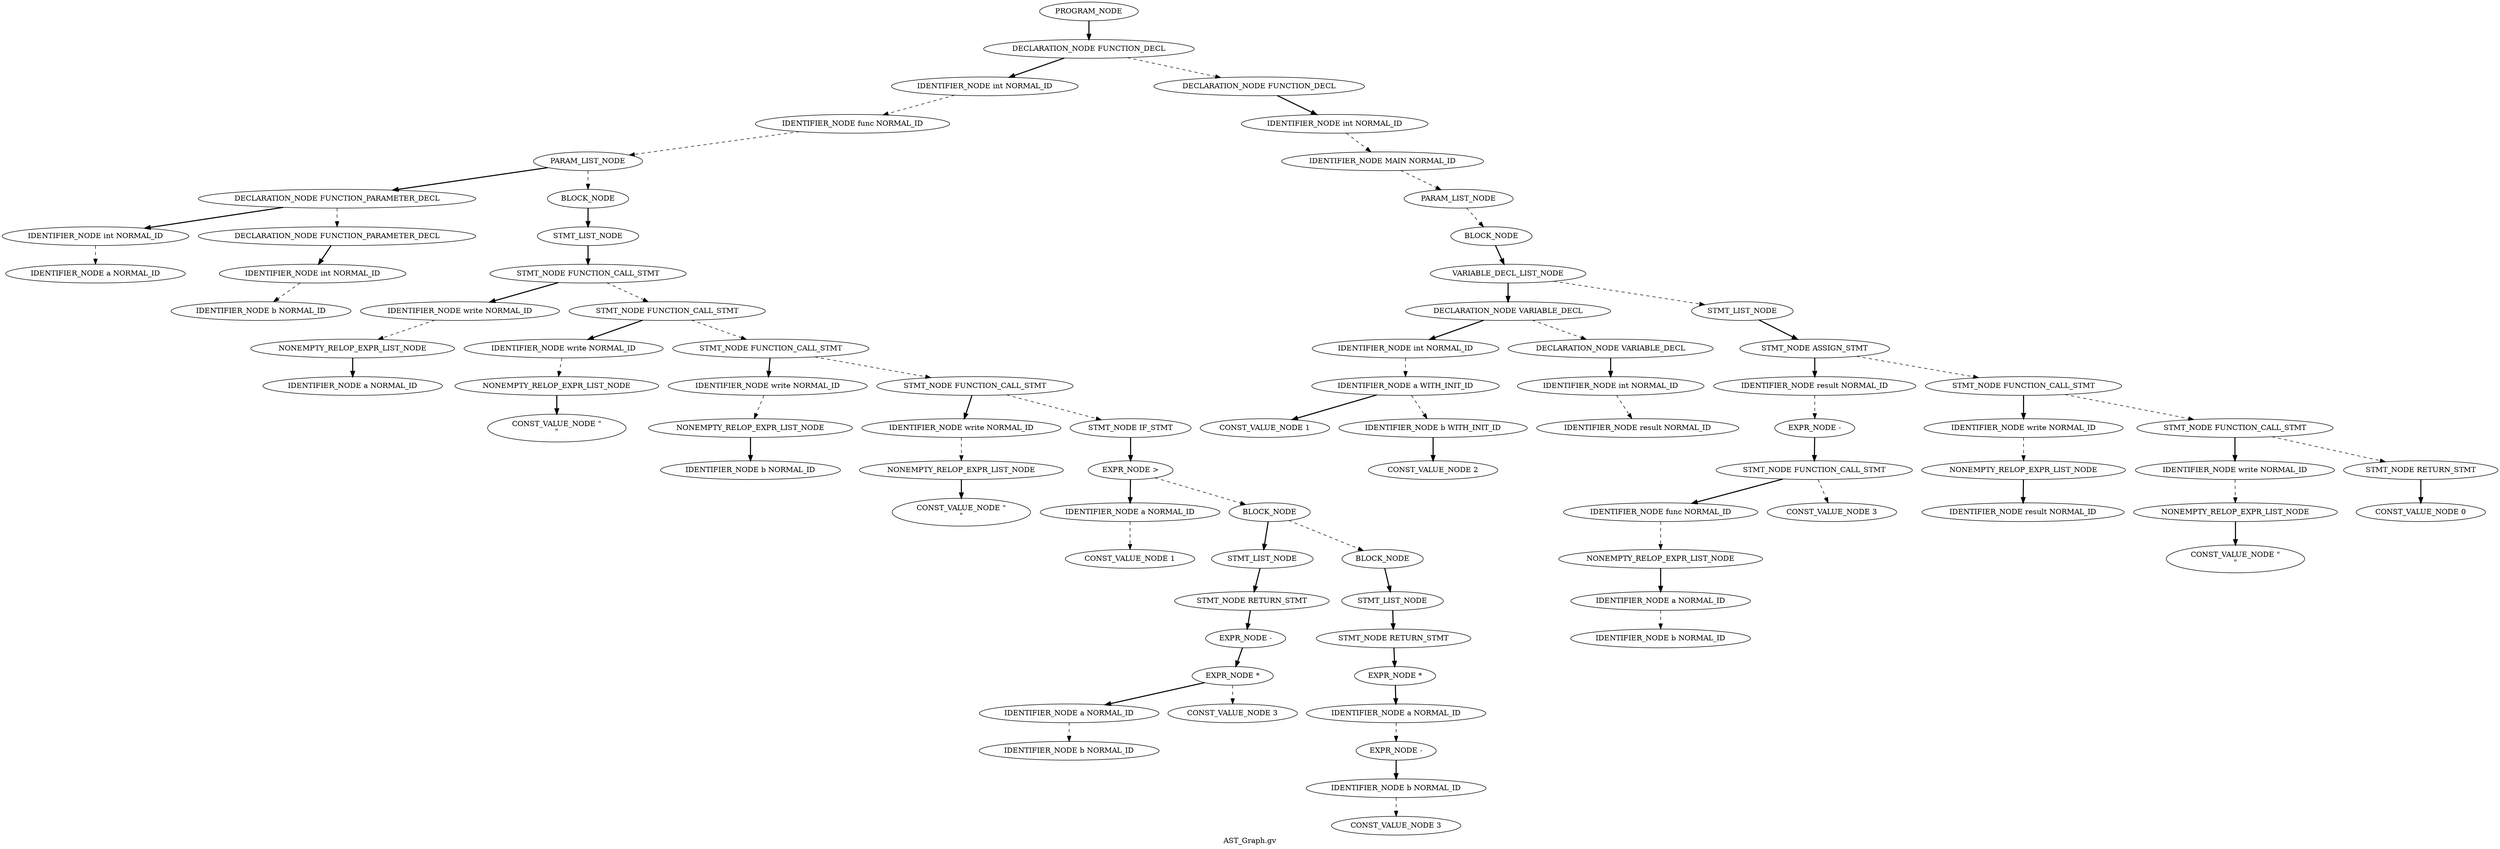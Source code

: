 Digraph AST
{
label = "AST_Graph.gv"
node0 [label ="PROGRAM_NODE"]
node1 [label ="DECLARATION_NODE FUNCTION_DECL"]
node2 [label ="IDENTIFIER_NODE int NORMAL_ID"]
node3 [label ="IDENTIFIER_NODE func NORMAL_ID"]
node4 [label ="PARAM_LIST_NODE"]
node5 [label ="DECLARATION_NODE FUNCTION_PARAMETER_DECL"]
node6 [label ="IDENTIFIER_NODE int NORMAL_ID"]
node7 [label ="IDENTIFIER_NODE a NORMAL_ID"]
node6 -> node7 [style = dashed]
node5 -> node6 [style = bold]
node8 [label ="DECLARATION_NODE FUNCTION_PARAMETER_DECL"]
node9 [label ="IDENTIFIER_NODE int NORMAL_ID"]
node10 [label ="IDENTIFIER_NODE b NORMAL_ID"]
node9 -> node10 [style = dashed]
node8 -> node9 [style = bold]
node5 -> node8 [style = dashed]
node4 -> node5 [style = bold]
node11 [label ="BLOCK_NODE"]
node12 [label ="STMT_LIST_NODE"]
node13 [label ="STMT_NODE FUNCTION_CALL_STMT"]
node14 [label ="IDENTIFIER_NODE write NORMAL_ID"]
node15 [label ="NONEMPTY_RELOP_EXPR_LIST_NODE"]
node16 [label ="IDENTIFIER_NODE a NORMAL_ID"]
node15 -> node16 [style = bold]
node14 -> node15 [style = dashed]
node13 -> node14 [style = bold]
node17 [label ="STMT_NODE FUNCTION_CALL_STMT"]
node18 [label ="IDENTIFIER_NODE write NORMAL_ID"]
node19 [label ="NONEMPTY_RELOP_EXPR_LIST_NODE"]
node20 [label ="CONST_VALUE_NODE \"\n\""]
node19 -> node20 [style = bold]
node18 -> node19 [style = dashed]
node17 -> node18 [style = bold]
node21 [label ="STMT_NODE FUNCTION_CALL_STMT"]
node22 [label ="IDENTIFIER_NODE write NORMAL_ID"]
node23 [label ="NONEMPTY_RELOP_EXPR_LIST_NODE"]
node24 [label ="IDENTIFIER_NODE b NORMAL_ID"]
node23 -> node24 [style = bold]
node22 -> node23 [style = dashed]
node21 -> node22 [style = bold]
node25 [label ="STMT_NODE FUNCTION_CALL_STMT"]
node26 [label ="IDENTIFIER_NODE write NORMAL_ID"]
node27 [label ="NONEMPTY_RELOP_EXPR_LIST_NODE"]
node28 [label ="CONST_VALUE_NODE \"\n\""]
node27 -> node28 [style = bold]
node26 -> node27 [style = dashed]
node25 -> node26 [style = bold]
node29 [label ="STMT_NODE IF_STMT"]
node30 [label ="EXPR_NODE >"]
node31 [label ="IDENTIFIER_NODE a NORMAL_ID"]
node32 [label ="CONST_VALUE_NODE 1"]
node31 -> node32 [style = dashed]
node30 -> node31 [style = bold]
node33 [label ="BLOCK_NODE"]
node34 [label ="STMT_LIST_NODE"]
node35 [label ="STMT_NODE RETURN_STMT"]
node36 [label ="EXPR_NODE -"]
node37 [label ="EXPR_NODE *"]
node38 [label ="IDENTIFIER_NODE a NORMAL_ID"]
node39 [label ="IDENTIFIER_NODE b NORMAL_ID"]
node38 -> node39 [style = dashed]
node37 -> node38 [style = bold]
node40 [label ="CONST_VALUE_NODE 3"]
node37 -> node40 [style = dashed]
node36 -> node37 [style = bold]
node35 -> node36 [style = bold]
node34 -> node35 [style = bold]
node33 -> node34 [style = bold]
node41 [label ="BLOCK_NODE"]
node42 [label ="STMT_LIST_NODE"]
node43 [label ="STMT_NODE RETURN_STMT"]
node44 [label ="EXPR_NODE *"]
node45 [label ="IDENTIFIER_NODE a NORMAL_ID"]
node46 [label ="EXPR_NODE -"]
node47 [label ="IDENTIFIER_NODE b NORMAL_ID"]
node48 [label ="CONST_VALUE_NODE 3"]
node47 -> node48 [style = dashed]
node46 -> node47 [style = bold]
node45 -> node46 [style = dashed]
node44 -> node45 [style = bold]
node43 -> node44 [style = bold]
node42 -> node43 [style = bold]
node41 -> node42 [style = bold]
node33 -> node41 [style = dashed]
node30 -> node33 [style = dashed]
node29 -> node30 [style = bold]
node25 -> node29 [style = dashed]
node21 -> node25 [style = dashed]
node17 -> node21 [style = dashed]
node13 -> node17 [style = dashed]
node12 -> node13 [style = bold]
node11 -> node12 [style = bold]
node4 -> node11 [style = dashed]
node3 -> node4 [style = dashed]
node2 -> node3 [style = dashed]
node1 -> node2 [style = bold]
node49 [label ="DECLARATION_NODE FUNCTION_DECL"]
node50 [label ="IDENTIFIER_NODE int NORMAL_ID"]
node51 [label ="IDENTIFIER_NODE MAIN NORMAL_ID"]
node52 [label ="PARAM_LIST_NODE"]
node53 [label ="BLOCK_NODE"]
node54 [label ="VARIABLE_DECL_LIST_NODE"]
node55 [label ="DECLARATION_NODE VARIABLE_DECL"]
node56 [label ="IDENTIFIER_NODE int NORMAL_ID"]
node57 [label ="IDENTIFIER_NODE a WITH_INIT_ID"]
node58 [label ="CONST_VALUE_NODE 1"]
node57 -> node58 [style = bold]
node59 [label ="IDENTIFIER_NODE b WITH_INIT_ID"]
node60 [label ="CONST_VALUE_NODE 2"]
node59 -> node60 [style = bold]
node57 -> node59 [style = dashed]
node56 -> node57 [style = dashed]
node55 -> node56 [style = bold]
node61 [label ="DECLARATION_NODE VARIABLE_DECL"]
node62 [label ="IDENTIFIER_NODE int NORMAL_ID"]
node63 [label ="IDENTIFIER_NODE result NORMAL_ID"]
node62 -> node63 [style = dashed]
node61 -> node62 [style = bold]
node55 -> node61 [style = dashed]
node54 -> node55 [style = bold]
node64 [label ="STMT_LIST_NODE"]
node65 [label ="STMT_NODE ASSIGN_STMT"]
node66 [label ="IDENTIFIER_NODE result NORMAL_ID"]
node67 [label ="EXPR_NODE -"]
node68 [label ="STMT_NODE FUNCTION_CALL_STMT"]
node69 [label ="IDENTIFIER_NODE func NORMAL_ID"]
node70 [label ="NONEMPTY_RELOP_EXPR_LIST_NODE"]
node71 [label ="IDENTIFIER_NODE a NORMAL_ID"]
node72 [label ="IDENTIFIER_NODE b NORMAL_ID"]
node71 -> node72 [style = dashed]
node70 -> node71 [style = bold]
node69 -> node70 [style = dashed]
node68 -> node69 [style = bold]
node73 [label ="CONST_VALUE_NODE 3"]
node68 -> node73 [style = dashed]
node67 -> node68 [style = bold]
node66 -> node67 [style = dashed]
node65 -> node66 [style = bold]
node74 [label ="STMT_NODE FUNCTION_CALL_STMT"]
node75 [label ="IDENTIFIER_NODE write NORMAL_ID"]
node76 [label ="NONEMPTY_RELOP_EXPR_LIST_NODE"]
node77 [label ="IDENTIFIER_NODE result NORMAL_ID"]
node76 -> node77 [style = bold]
node75 -> node76 [style = dashed]
node74 -> node75 [style = bold]
node78 [label ="STMT_NODE FUNCTION_CALL_STMT"]
node79 [label ="IDENTIFIER_NODE write NORMAL_ID"]
node80 [label ="NONEMPTY_RELOP_EXPR_LIST_NODE"]
node81 [label ="CONST_VALUE_NODE \"\n\""]
node80 -> node81 [style = bold]
node79 -> node80 [style = dashed]
node78 -> node79 [style = bold]
node82 [label ="STMT_NODE RETURN_STMT"]
node83 [label ="CONST_VALUE_NODE 0"]
node82 -> node83 [style = bold]
node78 -> node82 [style = dashed]
node74 -> node78 [style = dashed]
node65 -> node74 [style = dashed]
node64 -> node65 [style = bold]
node54 -> node64 [style = dashed]
node53 -> node54 [style = bold]
node52 -> node53 [style = dashed]
node51 -> node52 [style = dashed]
node50 -> node51 [style = dashed]
node49 -> node50 [style = bold]
node1 -> node49 [style = dashed]
node0 -> node1 [style = bold]
}

